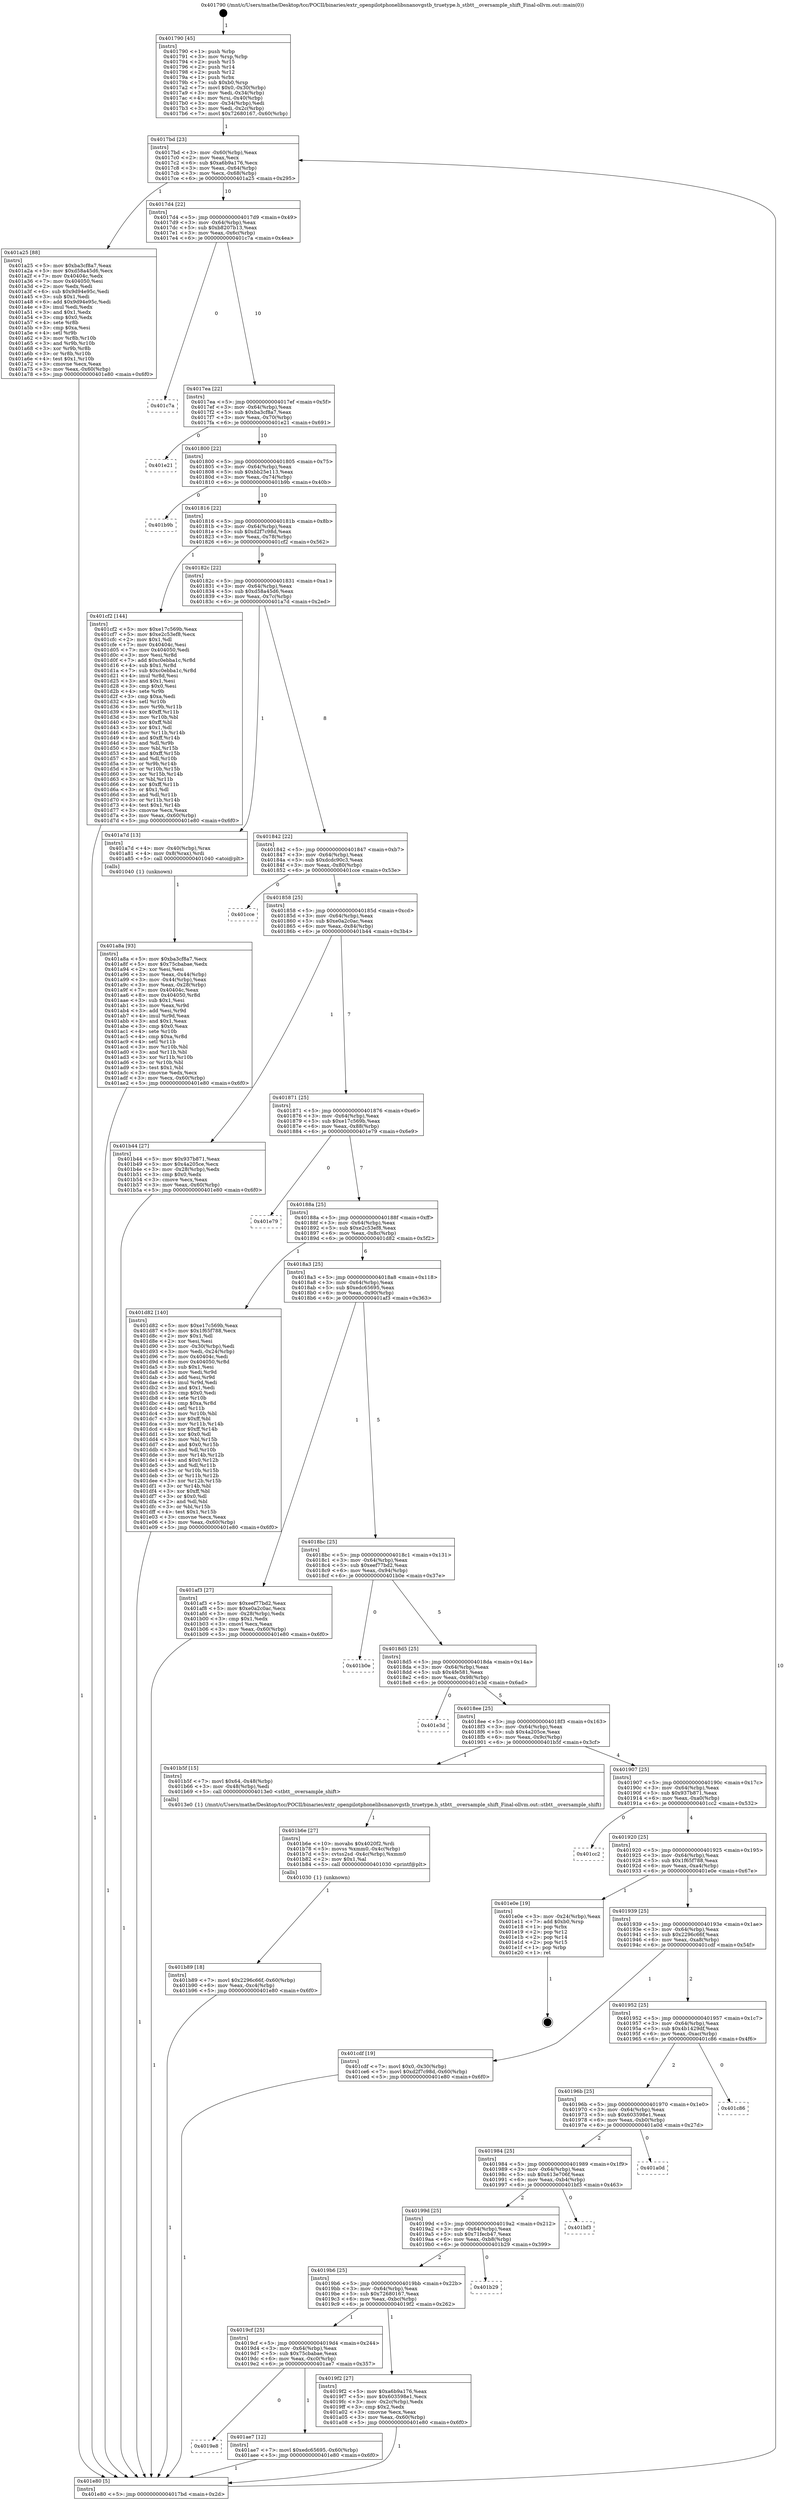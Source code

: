 digraph "0x401790" {
  label = "0x401790 (/mnt/c/Users/mathe/Desktop/tcc/POCII/binaries/extr_openpilotphonelibsnanovgstb_truetype.h_stbtt__oversample_shift_Final-ollvm.out::main(0))"
  labelloc = "t"
  node[shape=record]

  Entry [label="",width=0.3,height=0.3,shape=circle,fillcolor=black,style=filled]
  "0x4017bd" [label="{
     0x4017bd [23]\l
     | [instrs]\l
     &nbsp;&nbsp;0x4017bd \<+3\>: mov -0x60(%rbp),%eax\l
     &nbsp;&nbsp;0x4017c0 \<+2\>: mov %eax,%ecx\l
     &nbsp;&nbsp;0x4017c2 \<+6\>: sub $0xa6b9a176,%ecx\l
     &nbsp;&nbsp;0x4017c8 \<+3\>: mov %eax,-0x64(%rbp)\l
     &nbsp;&nbsp;0x4017cb \<+3\>: mov %ecx,-0x68(%rbp)\l
     &nbsp;&nbsp;0x4017ce \<+6\>: je 0000000000401a25 \<main+0x295\>\l
  }"]
  "0x401a25" [label="{
     0x401a25 [88]\l
     | [instrs]\l
     &nbsp;&nbsp;0x401a25 \<+5\>: mov $0xba3cf8a7,%eax\l
     &nbsp;&nbsp;0x401a2a \<+5\>: mov $0xd58a45d6,%ecx\l
     &nbsp;&nbsp;0x401a2f \<+7\>: mov 0x40404c,%edx\l
     &nbsp;&nbsp;0x401a36 \<+7\>: mov 0x404050,%esi\l
     &nbsp;&nbsp;0x401a3d \<+2\>: mov %edx,%edi\l
     &nbsp;&nbsp;0x401a3f \<+6\>: sub $0x9d94e95c,%edi\l
     &nbsp;&nbsp;0x401a45 \<+3\>: sub $0x1,%edi\l
     &nbsp;&nbsp;0x401a48 \<+6\>: add $0x9d94e95c,%edi\l
     &nbsp;&nbsp;0x401a4e \<+3\>: imul %edi,%edx\l
     &nbsp;&nbsp;0x401a51 \<+3\>: and $0x1,%edx\l
     &nbsp;&nbsp;0x401a54 \<+3\>: cmp $0x0,%edx\l
     &nbsp;&nbsp;0x401a57 \<+4\>: sete %r8b\l
     &nbsp;&nbsp;0x401a5b \<+3\>: cmp $0xa,%esi\l
     &nbsp;&nbsp;0x401a5e \<+4\>: setl %r9b\l
     &nbsp;&nbsp;0x401a62 \<+3\>: mov %r8b,%r10b\l
     &nbsp;&nbsp;0x401a65 \<+3\>: and %r9b,%r10b\l
     &nbsp;&nbsp;0x401a68 \<+3\>: xor %r9b,%r8b\l
     &nbsp;&nbsp;0x401a6b \<+3\>: or %r8b,%r10b\l
     &nbsp;&nbsp;0x401a6e \<+4\>: test $0x1,%r10b\l
     &nbsp;&nbsp;0x401a72 \<+3\>: cmovne %ecx,%eax\l
     &nbsp;&nbsp;0x401a75 \<+3\>: mov %eax,-0x60(%rbp)\l
     &nbsp;&nbsp;0x401a78 \<+5\>: jmp 0000000000401e80 \<main+0x6f0\>\l
  }"]
  "0x4017d4" [label="{
     0x4017d4 [22]\l
     | [instrs]\l
     &nbsp;&nbsp;0x4017d4 \<+5\>: jmp 00000000004017d9 \<main+0x49\>\l
     &nbsp;&nbsp;0x4017d9 \<+3\>: mov -0x64(%rbp),%eax\l
     &nbsp;&nbsp;0x4017dc \<+5\>: sub $0xb8207b13,%eax\l
     &nbsp;&nbsp;0x4017e1 \<+3\>: mov %eax,-0x6c(%rbp)\l
     &nbsp;&nbsp;0x4017e4 \<+6\>: je 0000000000401c7a \<main+0x4ea\>\l
  }"]
  Exit [label="",width=0.3,height=0.3,shape=circle,fillcolor=black,style=filled,peripheries=2]
  "0x401c7a" [label="{
     0x401c7a\l
  }", style=dashed]
  "0x4017ea" [label="{
     0x4017ea [22]\l
     | [instrs]\l
     &nbsp;&nbsp;0x4017ea \<+5\>: jmp 00000000004017ef \<main+0x5f\>\l
     &nbsp;&nbsp;0x4017ef \<+3\>: mov -0x64(%rbp),%eax\l
     &nbsp;&nbsp;0x4017f2 \<+5\>: sub $0xba3cf8a7,%eax\l
     &nbsp;&nbsp;0x4017f7 \<+3\>: mov %eax,-0x70(%rbp)\l
     &nbsp;&nbsp;0x4017fa \<+6\>: je 0000000000401e21 \<main+0x691\>\l
  }"]
  "0x401b89" [label="{
     0x401b89 [18]\l
     | [instrs]\l
     &nbsp;&nbsp;0x401b89 \<+7\>: movl $0x2296c66f,-0x60(%rbp)\l
     &nbsp;&nbsp;0x401b90 \<+6\>: mov %eax,-0xc4(%rbp)\l
     &nbsp;&nbsp;0x401b96 \<+5\>: jmp 0000000000401e80 \<main+0x6f0\>\l
  }"]
  "0x401e21" [label="{
     0x401e21\l
  }", style=dashed]
  "0x401800" [label="{
     0x401800 [22]\l
     | [instrs]\l
     &nbsp;&nbsp;0x401800 \<+5\>: jmp 0000000000401805 \<main+0x75\>\l
     &nbsp;&nbsp;0x401805 \<+3\>: mov -0x64(%rbp),%eax\l
     &nbsp;&nbsp;0x401808 \<+5\>: sub $0xbb25e113,%eax\l
     &nbsp;&nbsp;0x40180d \<+3\>: mov %eax,-0x74(%rbp)\l
     &nbsp;&nbsp;0x401810 \<+6\>: je 0000000000401b9b \<main+0x40b\>\l
  }"]
  "0x401b6e" [label="{
     0x401b6e [27]\l
     | [instrs]\l
     &nbsp;&nbsp;0x401b6e \<+10\>: movabs $0x4020f2,%rdi\l
     &nbsp;&nbsp;0x401b78 \<+5\>: movss %xmm0,-0x4c(%rbp)\l
     &nbsp;&nbsp;0x401b7d \<+5\>: cvtss2sd -0x4c(%rbp),%xmm0\l
     &nbsp;&nbsp;0x401b82 \<+2\>: mov $0x1,%al\l
     &nbsp;&nbsp;0x401b84 \<+5\>: call 0000000000401030 \<printf@plt\>\l
     | [calls]\l
     &nbsp;&nbsp;0x401030 \{1\} (unknown)\l
  }"]
  "0x401b9b" [label="{
     0x401b9b\l
  }", style=dashed]
  "0x401816" [label="{
     0x401816 [22]\l
     | [instrs]\l
     &nbsp;&nbsp;0x401816 \<+5\>: jmp 000000000040181b \<main+0x8b\>\l
     &nbsp;&nbsp;0x40181b \<+3\>: mov -0x64(%rbp),%eax\l
     &nbsp;&nbsp;0x40181e \<+5\>: sub $0xd2f7c98d,%eax\l
     &nbsp;&nbsp;0x401823 \<+3\>: mov %eax,-0x78(%rbp)\l
     &nbsp;&nbsp;0x401826 \<+6\>: je 0000000000401cf2 \<main+0x562\>\l
  }"]
  "0x4019e8" [label="{
     0x4019e8\l
  }", style=dashed]
  "0x401cf2" [label="{
     0x401cf2 [144]\l
     | [instrs]\l
     &nbsp;&nbsp;0x401cf2 \<+5\>: mov $0xe17c569b,%eax\l
     &nbsp;&nbsp;0x401cf7 \<+5\>: mov $0xe2c53ef8,%ecx\l
     &nbsp;&nbsp;0x401cfc \<+2\>: mov $0x1,%dl\l
     &nbsp;&nbsp;0x401cfe \<+7\>: mov 0x40404c,%esi\l
     &nbsp;&nbsp;0x401d05 \<+7\>: mov 0x404050,%edi\l
     &nbsp;&nbsp;0x401d0c \<+3\>: mov %esi,%r8d\l
     &nbsp;&nbsp;0x401d0f \<+7\>: add $0xc0ebba1c,%r8d\l
     &nbsp;&nbsp;0x401d16 \<+4\>: sub $0x1,%r8d\l
     &nbsp;&nbsp;0x401d1a \<+7\>: sub $0xc0ebba1c,%r8d\l
     &nbsp;&nbsp;0x401d21 \<+4\>: imul %r8d,%esi\l
     &nbsp;&nbsp;0x401d25 \<+3\>: and $0x1,%esi\l
     &nbsp;&nbsp;0x401d28 \<+3\>: cmp $0x0,%esi\l
     &nbsp;&nbsp;0x401d2b \<+4\>: sete %r9b\l
     &nbsp;&nbsp;0x401d2f \<+3\>: cmp $0xa,%edi\l
     &nbsp;&nbsp;0x401d32 \<+4\>: setl %r10b\l
     &nbsp;&nbsp;0x401d36 \<+3\>: mov %r9b,%r11b\l
     &nbsp;&nbsp;0x401d39 \<+4\>: xor $0xff,%r11b\l
     &nbsp;&nbsp;0x401d3d \<+3\>: mov %r10b,%bl\l
     &nbsp;&nbsp;0x401d40 \<+3\>: xor $0xff,%bl\l
     &nbsp;&nbsp;0x401d43 \<+3\>: xor $0x1,%dl\l
     &nbsp;&nbsp;0x401d46 \<+3\>: mov %r11b,%r14b\l
     &nbsp;&nbsp;0x401d49 \<+4\>: and $0xff,%r14b\l
     &nbsp;&nbsp;0x401d4d \<+3\>: and %dl,%r9b\l
     &nbsp;&nbsp;0x401d50 \<+3\>: mov %bl,%r15b\l
     &nbsp;&nbsp;0x401d53 \<+4\>: and $0xff,%r15b\l
     &nbsp;&nbsp;0x401d57 \<+3\>: and %dl,%r10b\l
     &nbsp;&nbsp;0x401d5a \<+3\>: or %r9b,%r14b\l
     &nbsp;&nbsp;0x401d5d \<+3\>: or %r10b,%r15b\l
     &nbsp;&nbsp;0x401d60 \<+3\>: xor %r15b,%r14b\l
     &nbsp;&nbsp;0x401d63 \<+3\>: or %bl,%r11b\l
     &nbsp;&nbsp;0x401d66 \<+4\>: xor $0xff,%r11b\l
     &nbsp;&nbsp;0x401d6a \<+3\>: or $0x1,%dl\l
     &nbsp;&nbsp;0x401d6d \<+3\>: and %dl,%r11b\l
     &nbsp;&nbsp;0x401d70 \<+3\>: or %r11b,%r14b\l
     &nbsp;&nbsp;0x401d73 \<+4\>: test $0x1,%r14b\l
     &nbsp;&nbsp;0x401d77 \<+3\>: cmovne %ecx,%eax\l
     &nbsp;&nbsp;0x401d7a \<+3\>: mov %eax,-0x60(%rbp)\l
     &nbsp;&nbsp;0x401d7d \<+5\>: jmp 0000000000401e80 \<main+0x6f0\>\l
  }"]
  "0x40182c" [label="{
     0x40182c [22]\l
     | [instrs]\l
     &nbsp;&nbsp;0x40182c \<+5\>: jmp 0000000000401831 \<main+0xa1\>\l
     &nbsp;&nbsp;0x401831 \<+3\>: mov -0x64(%rbp),%eax\l
     &nbsp;&nbsp;0x401834 \<+5\>: sub $0xd58a45d6,%eax\l
     &nbsp;&nbsp;0x401839 \<+3\>: mov %eax,-0x7c(%rbp)\l
     &nbsp;&nbsp;0x40183c \<+6\>: je 0000000000401a7d \<main+0x2ed\>\l
  }"]
  "0x401ae7" [label="{
     0x401ae7 [12]\l
     | [instrs]\l
     &nbsp;&nbsp;0x401ae7 \<+7\>: movl $0xedc65695,-0x60(%rbp)\l
     &nbsp;&nbsp;0x401aee \<+5\>: jmp 0000000000401e80 \<main+0x6f0\>\l
  }"]
  "0x401a7d" [label="{
     0x401a7d [13]\l
     | [instrs]\l
     &nbsp;&nbsp;0x401a7d \<+4\>: mov -0x40(%rbp),%rax\l
     &nbsp;&nbsp;0x401a81 \<+4\>: mov 0x8(%rax),%rdi\l
     &nbsp;&nbsp;0x401a85 \<+5\>: call 0000000000401040 \<atoi@plt\>\l
     | [calls]\l
     &nbsp;&nbsp;0x401040 \{1\} (unknown)\l
  }"]
  "0x401842" [label="{
     0x401842 [22]\l
     | [instrs]\l
     &nbsp;&nbsp;0x401842 \<+5\>: jmp 0000000000401847 \<main+0xb7\>\l
     &nbsp;&nbsp;0x401847 \<+3\>: mov -0x64(%rbp),%eax\l
     &nbsp;&nbsp;0x40184a \<+5\>: sub $0xdcdc90c3,%eax\l
     &nbsp;&nbsp;0x40184f \<+3\>: mov %eax,-0x80(%rbp)\l
     &nbsp;&nbsp;0x401852 \<+6\>: je 0000000000401cce \<main+0x53e\>\l
  }"]
  "0x401a8a" [label="{
     0x401a8a [93]\l
     | [instrs]\l
     &nbsp;&nbsp;0x401a8a \<+5\>: mov $0xba3cf8a7,%ecx\l
     &nbsp;&nbsp;0x401a8f \<+5\>: mov $0x75cbabae,%edx\l
     &nbsp;&nbsp;0x401a94 \<+2\>: xor %esi,%esi\l
     &nbsp;&nbsp;0x401a96 \<+3\>: mov %eax,-0x44(%rbp)\l
     &nbsp;&nbsp;0x401a99 \<+3\>: mov -0x44(%rbp),%eax\l
     &nbsp;&nbsp;0x401a9c \<+3\>: mov %eax,-0x28(%rbp)\l
     &nbsp;&nbsp;0x401a9f \<+7\>: mov 0x40404c,%eax\l
     &nbsp;&nbsp;0x401aa6 \<+8\>: mov 0x404050,%r8d\l
     &nbsp;&nbsp;0x401aae \<+3\>: sub $0x1,%esi\l
     &nbsp;&nbsp;0x401ab1 \<+3\>: mov %eax,%r9d\l
     &nbsp;&nbsp;0x401ab4 \<+3\>: add %esi,%r9d\l
     &nbsp;&nbsp;0x401ab7 \<+4\>: imul %r9d,%eax\l
     &nbsp;&nbsp;0x401abb \<+3\>: and $0x1,%eax\l
     &nbsp;&nbsp;0x401abe \<+3\>: cmp $0x0,%eax\l
     &nbsp;&nbsp;0x401ac1 \<+4\>: sete %r10b\l
     &nbsp;&nbsp;0x401ac5 \<+4\>: cmp $0xa,%r8d\l
     &nbsp;&nbsp;0x401ac9 \<+4\>: setl %r11b\l
     &nbsp;&nbsp;0x401acd \<+3\>: mov %r10b,%bl\l
     &nbsp;&nbsp;0x401ad0 \<+3\>: and %r11b,%bl\l
     &nbsp;&nbsp;0x401ad3 \<+3\>: xor %r11b,%r10b\l
     &nbsp;&nbsp;0x401ad6 \<+3\>: or %r10b,%bl\l
     &nbsp;&nbsp;0x401ad9 \<+3\>: test $0x1,%bl\l
     &nbsp;&nbsp;0x401adc \<+3\>: cmovne %edx,%ecx\l
     &nbsp;&nbsp;0x401adf \<+3\>: mov %ecx,-0x60(%rbp)\l
     &nbsp;&nbsp;0x401ae2 \<+5\>: jmp 0000000000401e80 \<main+0x6f0\>\l
  }"]
  "0x401cce" [label="{
     0x401cce\l
  }", style=dashed]
  "0x401858" [label="{
     0x401858 [25]\l
     | [instrs]\l
     &nbsp;&nbsp;0x401858 \<+5\>: jmp 000000000040185d \<main+0xcd\>\l
     &nbsp;&nbsp;0x40185d \<+3\>: mov -0x64(%rbp),%eax\l
     &nbsp;&nbsp;0x401860 \<+5\>: sub $0xe0a2c0ac,%eax\l
     &nbsp;&nbsp;0x401865 \<+6\>: mov %eax,-0x84(%rbp)\l
     &nbsp;&nbsp;0x40186b \<+6\>: je 0000000000401b44 \<main+0x3b4\>\l
  }"]
  "0x401790" [label="{
     0x401790 [45]\l
     | [instrs]\l
     &nbsp;&nbsp;0x401790 \<+1\>: push %rbp\l
     &nbsp;&nbsp;0x401791 \<+3\>: mov %rsp,%rbp\l
     &nbsp;&nbsp;0x401794 \<+2\>: push %r15\l
     &nbsp;&nbsp;0x401796 \<+2\>: push %r14\l
     &nbsp;&nbsp;0x401798 \<+2\>: push %r12\l
     &nbsp;&nbsp;0x40179a \<+1\>: push %rbx\l
     &nbsp;&nbsp;0x40179b \<+7\>: sub $0xb0,%rsp\l
     &nbsp;&nbsp;0x4017a2 \<+7\>: movl $0x0,-0x30(%rbp)\l
     &nbsp;&nbsp;0x4017a9 \<+3\>: mov %edi,-0x34(%rbp)\l
     &nbsp;&nbsp;0x4017ac \<+4\>: mov %rsi,-0x40(%rbp)\l
     &nbsp;&nbsp;0x4017b0 \<+3\>: mov -0x34(%rbp),%edi\l
     &nbsp;&nbsp;0x4017b3 \<+3\>: mov %edi,-0x2c(%rbp)\l
     &nbsp;&nbsp;0x4017b6 \<+7\>: movl $0x72680167,-0x60(%rbp)\l
  }"]
  "0x401b44" [label="{
     0x401b44 [27]\l
     | [instrs]\l
     &nbsp;&nbsp;0x401b44 \<+5\>: mov $0x937b871,%eax\l
     &nbsp;&nbsp;0x401b49 \<+5\>: mov $0x4a205ce,%ecx\l
     &nbsp;&nbsp;0x401b4e \<+3\>: mov -0x28(%rbp),%edx\l
     &nbsp;&nbsp;0x401b51 \<+3\>: cmp $0x0,%edx\l
     &nbsp;&nbsp;0x401b54 \<+3\>: cmove %ecx,%eax\l
     &nbsp;&nbsp;0x401b57 \<+3\>: mov %eax,-0x60(%rbp)\l
     &nbsp;&nbsp;0x401b5a \<+5\>: jmp 0000000000401e80 \<main+0x6f0\>\l
  }"]
  "0x401871" [label="{
     0x401871 [25]\l
     | [instrs]\l
     &nbsp;&nbsp;0x401871 \<+5\>: jmp 0000000000401876 \<main+0xe6\>\l
     &nbsp;&nbsp;0x401876 \<+3\>: mov -0x64(%rbp),%eax\l
     &nbsp;&nbsp;0x401879 \<+5\>: sub $0xe17c569b,%eax\l
     &nbsp;&nbsp;0x40187e \<+6\>: mov %eax,-0x88(%rbp)\l
     &nbsp;&nbsp;0x401884 \<+6\>: je 0000000000401e79 \<main+0x6e9\>\l
  }"]
  "0x401e80" [label="{
     0x401e80 [5]\l
     | [instrs]\l
     &nbsp;&nbsp;0x401e80 \<+5\>: jmp 00000000004017bd \<main+0x2d\>\l
  }"]
  "0x401e79" [label="{
     0x401e79\l
  }", style=dashed]
  "0x40188a" [label="{
     0x40188a [25]\l
     | [instrs]\l
     &nbsp;&nbsp;0x40188a \<+5\>: jmp 000000000040188f \<main+0xff\>\l
     &nbsp;&nbsp;0x40188f \<+3\>: mov -0x64(%rbp),%eax\l
     &nbsp;&nbsp;0x401892 \<+5\>: sub $0xe2c53ef8,%eax\l
     &nbsp;&nbsp;0x401897 \<+6\>: mov %eax,-0x8c(%rbp)\l
     &nbsp;&nbsp;0x40189d \<+6\>: je 0000000000401d82 \<main+0x5f2\>\l
  }"]
  "0x4019cf" [label="{
     0x4019cf [25]\l
     | [instrs]\l
     &nbsp;&nbsp;0x4019cf \<+5\>: jmp 00000000004019d4 \<main+0x244\>\l
     &nbsp;&nbsp;0x4019d4 \<+3\>: mov -0x64(%rbp),%eax\l
     &nbsp;&nbsp;0x4019d7 \<+5\>: sub $0x75cbabae,%eax\l
     &nbsp;&nbsp;0x4019dc \<+6\>: mov %eax,-0xc0(%rbp)\l
     &nbsp;&nbsp;0x4019e2 \<+6\>: je 0000000000401ae7 \<main+0x357\>\l
  }"]
  "0x401d82" [label="{
     0x401d82 [140]\l
     | [instrs]\l
     &nbsp;&nbsp;0x401d82 \<+5\>: mov $0xe17c569b,%eax\l
     &nbsp;&nbsp;0x401d87 \<+5\>: mov $0x1f65f788,%ecx\l
     &nbsp;&nbsp;0x401d8c \<+2\>: mov $0x1,%dl\l
     &nbsp;&nbsp;0x401d8e \<+2\>: xor %esi,%esi\l
     &nbsp;&nbsp;0x401d90 \<+3\>: mov -0x30(%rbp),%edi\l
     &nbsp;&nbsp;0x401d93 \<+3\>: mov %edi,-0x24(%rbp)\l
     &nbsp;&nbsp;0x401d96 \<+7\>: mov 0x40404c,%edi\l
     &nbsp;&nbsp;0x401d9d \<+8\>: mov 0x404050,%r8d\l
     &nbsp;&nbsp;0x401da5 \<+3\>: sub $0x1,%esi\l
     &nbsp;&nbsp;0x401da8 \<+3\>: mov %edi,%r9d\l
     &nbsp;&nbsp;0x401dab \<+3\>: add %esi,%r9d\l
     &nbsp;&nbsp;0x401dae \<+4\>: imul %r9d,%edi\l
     &nbsp;&nbsp;0x401db2 \<+3\>: and $0x1,%edi\l
     &nbsp;&nbsp;0x401db5 \<+3\>: cmp $0x0,%edi\l
     &nbsp;&nbsp;0x401db8 \<+4\>: sete %r10b\l
     &nbsp;&nbsp;0x401dbc \<+4\>: cmp $0xa,%r8d\l
     &nbsp;&nbsp;0x401dc0 \<+4\>: setl %r11b\l
     &nbsp;&nbsp;0x401dc4 \<+3\>: mov %r10b,%bl\l
     &nbsp;&nbsp;0x401dc7 \<+3\>: xor $0xff,%bl\l
     &nbsp;&nbsp;0x401dca \<+3\>: mov %r11b,%r14b\l
     &nbsp;&nbsp;0x401dcd \<+4\>: xor $0xff,%r14b\l
     &nbsp;&nbsp;0x401dd1 \<+3\>: xor $0x0,%dl\l
     &nbsp;&nbsp;0x401dd4 \<+3\>: mov %bl,%r15b\l
     &nbsp;&nbsp;0x401dd7 \<+4\>: and $0x0,%r15b\l
     &nbsp;&nbsp;0x401ddb \<+3\>: and %dl,%r10b\l
     &nbsp;&nbsp;0x401dde \<+3\>: mov %r14b,%r12b\l
     &nbsp;&nbsp;0x401de1 \<+4\>: and $0x0,%r12b\l
     &nbsp;&nbsp;0x401de5 \<+3\>: and %dl,%r11b\l
     &nbsp;&nbsp;0x401de8 \<+3\>: or %r10b,%r15b\l
     &nbsp;&nbsp;0x401deb \<+3\>: or %r11b,%r12b\l
     &nbsp;&nbsp;0x401dee \<+3\>: xor %r12b,%r15b\l
     &nbsp;&nbsp;0x401df1 \<+3\>: or %r14b,%bl\l
     &nbsp;&nbsp;0x401df4 \<+3\>: xor $0xff,%bl\l
     &nbsp;&nbsp;0x401df7 \<+3\>: or $0x0,%dl\l
     &nbsp;&nbsp;0x401dfa \<+2\>: and %dl,%bl\l
     &nbsp;&nbsp;0x401dfc \<+3\>: or %bl,%r15b\l
     &nbsp;&nbsp;0x401dff \<+4\>: test $0x1,%r15b\l
     &nbsp;&nbsp;0x401e03 \<+3\>: cmovne %ecx,%eax\l
     &nbsp;&nbsp;0x401e06 \<+3\>: mov %eax,-0x60(%rbp)\l
     &nbsp;&nbsp;0x401e09 \<+5\>: jmp 0000000000401e80 \<main+0x6f0\>\l
  }"]
  "0x4018a3" [label="{
     0x4018a3 [25]\l
     | [instrs]\l
     &nbsp;&nbsp;0x4018a3 \<+5\>: jmp 00000000004018a8 \<main+0x118\>\l
     &nbsp;&nbsp;0x4018a8 \<+3\>: mov -0x64(%rbp),%eax\l
     &nbsp;&nbsp;0x4018ab \<+5\>: sub $0xedc65695,%eax\l
     &nbsp;&nbsp;0x4018b0 \<+6\>: mov %eax,-0x90(%rbp)\l
     &nbsp;&nbsp;0x4018b6 \<+6\>: je 0000000000401af3 \<main+0x363\>\l
  }"]
  "0x4019f2" [label="{
     0x4019f2 [27]\l
     | [instrs]\l
     &nbsp;&nbsp;0x4019f2 \<+5\>: mov $0xa6b9a176,%eax\l
     &nbsp;&nbsp;0x4019f7 \<+5\>: mov $0x603598e1,%ecx\l
     &nbsp;&nbsp;0x4019fc \<+3\>: mov -0x2c(%rbp),%edx\l
     &nbsp;&nbsp;0x4019ff \<+3\>: cmp $0x2,%edx\l
     &nbsp;&nbsp;0x401a02 \<+3\>: cmovne %ecx,%eax\l
     &nbsp;&nbsp;0x401a05 \<+3\>: mov %eax,-0x60(%rbp)\l
     &nbsp;&nbsp;0x401a08 \<+5\>: jmp 0000000000401e80 \<main+0x6f0\>\l
  }"]
  "0x401af3" [label="{
     0x401af3 [27]\l
     | [instrs]\l
     &nbsp;&nbsp;0x401af3 \<+5\>: mov $0xeef77bd2,%eax\l
     &nbsp;&nbsp;0x401af8 \<+5\>: mov $0xe0a2c0ac,%ecx\l
     &nbsp;&nbsp;0x401afd \<+3\>: mov -0x28(%rbp),%edx\l
     &nbsp;&nbsp;0x401b00 \<+3\>: cmp $0x1,%edx\l
     &nbsp;&nbsp;0x401b03 \<+3\>: cmovl %ecx,%eax\l
     &nbsp;&nbsp;0x401b06 \<+3\>: mov %eax,-0x60(%rbp)\l
     &nbsp;&nbsp;0x401b09 \<+5\>: jmp 0000000000401e80 \<main+0x6f0\>\l
  }"]
  "0x4018bc" [label="{
     0x4018bc [25]\l
     | [instrs]\l
     &nbsp;&nbsp;0x4018bc \<+5\>: jmp 00000000004018c1 \<main+0x131\>\l
     &nbsp;&nbsp;0x4018c1 \<+3\>: mov -0x64(%rbp),%eax\l
     &nbsp;&nbsp;0x4018c4 \<+5\>: sub $0xeef77bd2,%eax\l
     &nbsp;&nbsp;0x4018c9 \<+6\>: mov %eax,-0x94(%rbp)\l
     &nbsp;&nbsp;0x4018cf \<+6\>: je 0000000000401b0e \<main+0x37e\>\l
  }"]
  "0x4019b6" [label="{
     0x4019b6 [25]\l
     | [instrs]\l
     &nbsp;&nbsp;0x4019b6 \<+5\>: jmp 00000000004019bb \<main+0x22b\>\l
     &nbsp;&nbsp;0x4019bb \<+3\>: mov -0x64(%rbp),%eax\l
     &nbsp;&nbsp;0x4019be \<+5\>: sub $0x72680167,%eax\l
     &nbsp;&nbsp;0x4019c3 \<+6\>: mov %eax,-0xbc(%rbp)\l
     &nbsp;&nbsp;0x4019c9 \<+6\>: je 00000000004019f2 \<main+0x262\>\l
  }"]
  "0x401b0e" [label="{
     0x401b0e\l
  }", style=dashed]
  "0x4018d5" [label="{
     0x4018d5 [25]\l
     | [instrs]\l
     &nbsp;&nbsp;0x4018d5 \<+5\>: jmp 00000000004018da \<main+0x14a\>\l
     &nbsp;&nbsp;0x4018da \<+3\>: mov -0x64(%rbp),%eax\l
     &nbsp;&nbsp;0x4018dd \<+5\>: sub $0x4fe581,%eax\l
     &nbsp;&nbsp;0x4018e2 \<+6\>: mov %eax,-0x98(%rbp)\l
     &nbsp;&nbsp;0x4018e8 \<+6\>: je 0000000000401e3d \<main+0x6ad\>\l
  }"]
  "0x401b29" [label="{
     0x401b29\l
  }", style=dashed]
  "0x401e3d" [label="{
     0x401e3d\l
  }", style=dashed]
  "0x4018ee" [label="{
     0x4018ee [25]\l
     | [instrs]\l
     &nbsp;&nbsp;0x4018ee \<+5\>: jmp 00000000004018f3 \<main+0x163\>\l
     &nbsp;&nbsp;0x4018f3 \<+3\>: mov -0x64(%rbp),%eax\l
     &nbsp;&nbsp;0x4018f6 \<+5\>: sub $0x4a205ce,%eax\l
     &nbsp;&nbsp;0x4018fb \<+6\>: mov %eax,-0x9c(%rbp)\l
     &nbsp;&nbsp;0x401901 \<+6\>: je 0000000000401b5f \<main+0x3cf\>\l
  }"]
  "0x40199d" [label="{
     0x40199d [25]\l
     | [instrs]\l
     &nbsp;&nbsp;0x40199d \<+5\>: jmp 00000000004019a2 \<main+0x212\>\l
     &nbsp;&nbsp;0x4019a2 \<+3\>: mov -0x64(%rbp),%eax\l
     &nbsp;&nbsp;0x4019a5 \<+5\>: sub $0x71fecb47,%eax\l
     &nbsp;&nbsp;0x4019aa \<+6\>: mov %eax,-0xb8(%rbp)\l
     &nbsp;&nbsp;0x4019b0 \<+6\>: je 0000000000401b29 \<main+0x399\>\l
  }"]
  "0x401b5f" [label="{
     0x401b5f [15]\l
     | [instrs]\l
     &nbsp;&nbsp;0x401b5f \<+7\>: movl $0x64,-0x48(%rbp)\l
     &nbsp;&nbsp;0x401b66 \<+3\>: mov -0x48(%rbp),%edi\l
     &nbsp;&nbsp;0x401b69 \<+5\>: call 00000000004013e0 \<stbtt__oversample_shift\>\l
     | [calls]\l
     &nbsp;&nbsp;0x4013e0 \{1\} (/mnt/c/Users/mathe/Desktop/tcc/POCII/binaries/extr_openpilotphonelibsnanovgstb_truetype.h_stbtt__oversample_shift_Final-ollvm.out::stbtt__oversample_shift)\l
  }"]
  "0x401907" [label="{
     0x401907 [25]\l
     | [instrs]\l
     &nbsp;&nbsp;0x401907 \<+5\>: jmp 000000000040190c \<main+0x17c\>\l
     &nbsp;&nbsp;0x40190c \<+3\>: mov -0x64(%rbp),%eax\l
     &nbsp;&nbsp;0x40190f \<+5\>: sub $0x937b871,%eax\l
     &nbsp;&nbsp;0x401914 \<+6\>: mov %eax,-0xa0(%rbp)\l
     &nbsp;&nbsp;0x40191a \<+6\>: je 0000000000401cc2 \<main+0x532\>\l
  }"]
  "0x401bf3" [label="{
     0x401bf3\l
  }", style=dashed]
  "0x401cc2" [label="{
     0x401cc2\l
  }", style=dashed]
  "0x401920" [label="{
     0x401920 [25]\l
     | [instrs]\l
     &nbsp;&nbsp;0x401920 \<+5\>: jmp 0000000000401925 \<main+0x195\>\l
     &nbsp;&nbsp;0x401925 \<+3\>: mov -0x64(%rbp),%eax\l
     &nbsp;&nbsp;0x401928 \<+5\>: sub $0x1f65f788,%eax\l
     &nbsp;&nbsp;0x40192d \<+6\>: mov %eax,-0xa4(%rbp)\l
     &nbsp;&nbsp;0x401933 \<+6\>: je 0000000000401e0e \<main+0x67e\>\l
  }"]
  "0x401984" [label="{
     0x401984 [25]\l
     | [instrs]\l
     &nbsp;&nbsp;0x401984 \<+5\>: jmp 0000000000401989 \<main+0x1f9\>\l
     &nbsp;&nbsp;0x401989 \<+3\>: mov -0x64(%rbp),%eax\l
     &nbsp;&nbsp;0x40198c \<+5\>: sub $0x613e706f,%eax\l
     &nbsp;&nbsp;0x401991 \<+6\>: mov %eax,-0xb4(%rbp)\l
     &nbsp;&nbsp;0x401997 \<+6\>: je 0000000000401bf3 \<main+0x463\>\l
  }"]
  "0x401e0e" [label="{
     0x401e0e [19]\l
     | [instrs]\l
     &nbsp;&nbsp;0x401e0e \<+3\>: mov -0x24(%rbp),%eax\l
     &nbsp;&nbsp;0x401e11 \<+7\>: add $0xb0,%rsp\l
     &nbsp;&nbsp;0x401e18 \<+1\>: pop %rbx\l
     &nbsp;&nbsp;0x401e19 \<+2\>: pop %r12\l
     &nbsp;&nbsp;0x401e1b \<+2\>: pop %r14\l
     &nbsp;&nbsp;0x401e1d \<+2\>: pop %r15\l
     &nbsp;&nbsp;0x401e1f \<+1\>: pop %rbp\l
     &nbsp;&nbsp;0x401e20 \<+1\>: ret\l
  }"]
  "0x401939" [label="{
     0x401939 [25]\l
     | [instrs]\l
     &nbsp;&nbsp;0x401939 \<+5\>: jmp 000000000040193e \<main+0x1ae\>\l
     &nbsp;&nbsp;0x40193e \<+3\>: mov -0x64(%rbp),%eax\l
     &nbsp;&nbsp;0x401941 \<+5\>: sub $0x2296c66f,%eax\l
     &nbsp;&nbsp;0x401946 \<+6\>: mov %eax,-0xa8(%rbp)\l
     &nbsp;&nbsp;0x40194c \<+6\>: je 0000000000401cdf \<main+0x54f\>\l
  }"]
  "0x401a0d" [label="{
     0x401a0d\l
  }", style=dashed]
  "0x401cdf" [label="{
     0x401cdf [19]\l
     | [instrs]\l
     &nbsp;&nbsp;0x401cdf \<+7\>: movl $0x0,-0x30(%rbp)\l
     &nbsp;&nbsp;0x401ce6 \<+7\>: movl $0xd2f7c98d,-0x60(%rbp)\l
     &nbsp;&nbsp;0x401ced \<+5\>: jmp 0000000000401e80 \<main+0x6f0\>\l
  }"]
  "0x401952" [label="{
     0x401952 [25]\l
     | [instrs]\l
     &nbsp;&nbsp;0x401952 \<+5\>: jmp 0000000000401957 \<main+0x1c7\>\l
     &nbsp;&nbsp;0x401957 \<+3\>: mov -0x64(%rbp),%eax\l
     &nbsp;&nbsp;0x40195a \<+5\>: sub $0x4b1429df,%eax\l
     &nbsp;&nbsp;0x40195f \<+6\>: mov %eax,-0xac(%rbp)\l
     &nbsp;&nbsp;0x401965 \<+6\>: je 0000000000401c86 \<main+0x4f6\>\l
  }"]
  "0x40196b" [label="{
     0x40196b [25]\l
     | [instrs]\l
     &nbsp;&nbsp;0x40196b \<+5\>: jmp 0000000000401970 \<main+0x1e0\>\l
     &nbsp;&nbsp;0x401970 \<+3\>: mov -0x64(%rbp),%eax\l
     &nbsp;&nbsp;0x401973 \<+5\>: sub $0x603598e1,%eax\l
     &nbsp;&nbsp;0x401978 \<+6\>: mov %eax,-0xb0(%rbp)\l
     &nbsp;&nbsp;0x40197e \<+6\>: je 0000000000401a0d \<main+0x27d\>\l
  }"]
  "0x401c86" [label="{
     0x401c86\l
  }", style=dashed]
  Entry -> "0x401790" [label=" 1"]
  "0x4017bd" -> "0x401a25" [label=" 1"]
  "0x4017bd" -> "0x4017d4" [label=" 10"]
  "0x401e0e" -> Exit [label=" 1"]
  "0x4017d4" -> "0x401c7a" [label=" 0"]
  "0x4017d4" -> "0x4017ea" [label=" 10"]
  "0x401d82" -> "0x401e80" [label=" 1"]
  "0x4017ea" -> "0x401e21" [label=" 0"]
  "0x4017ea" -> "0x401800" [label=" 10"]
  "0x401cf2" -> "0x401e80" [label=" 1"]
  "0x401800" -> "0x401b9b" [label=" 0"]
  "0x401800" -> "0x401816" [label=" 10"]
  "0x401cdf" -> "0x401e80" [label=" 1"]
  "0x401816" -> "0x401cf2" [label=" 1"]
  "0x401816" -> "0x40182c" [label=" 9"]
  "0x401b89" -> "0x401e80" [label=" 1"]
  "0x40182c" -> "0x401a7d" [label=" 1"]
  "0x40182c" -> "0x401842" [label=" 8"]
  "0x401b6e" -> "0x401b89" [label=" 1"]
  "0x401842" -> "0x401cce" [label=" 0"]
  "0x401842" -> "0x401858" [label=" 8"]
  "0x401b44" -> "0x401e80" [label=" 1"]
  "0x401858" -> "0x401b44" [label=" 1"]
  "0x401858" -> "0x401871" [label=" 7"]
  "0x401af3" -> "0x401e80" [label=" 1"]
  "0x401871" -> "0x401e79" [label=" 0"]
  "0x401871" -> "0x40188a" [label=" 7"]
  "0x401ae7" -> "0x401e80" [label=" 1"]
  "0x40188a" -> "0x401d82" [label=" 1"]
  "0x40188a" -> "0x4018a3" [label=" 6"]
  "0x4019cf" -> "0x4019e8" [label=" 0"]
  "0x4018a3" -> "0x401af3" [label=" 1"]
  "0x4018a3" -> "0x4018bc" [label=" 5"]
  "0x4019cf" -> "0x401ae7" [label=" 1"]
  "0x4018bc" -> "0x401b0e" [label=" 0"]
  "0x4018bc" -> "0x4018d5" [label=" 5"]
  "0x401a8a" -> "0x401e80" [label=" 1"]
  "0x4018d5" -> "0x401e3d" [label=" 0"]
  "0x4018d5" -> "0x4018ee" [label=" 5"]
  "0x401a7d" -> "0x401a8a" [label=" 1"]
  "0x4018ee" -> "0x401b5f" [label=" 1"]
  "0x4018ee" -> "0x401907" [label=" 4"]
  "0x401e80" -> "0x4017bd" [label=" 10"]
  "0x401907" -> "0x401cc2" [label=" 0"]
  "0x401907" -> "0x401920" [label=" 4"]
  "0x401790" -> "0x4017bd" [label=" 1"]
  "0x401920" -> "0x401e0e" [label=" 1"]
  "0x401920" -> "0x401939" [label=" 3"]
  "0x4019b6" -> "0x4019cf" [label=" 1"]
  "0x401939" -> "0x401cdf" [label=" 1"]
  "0x401939" -> "0x401952" [label=" 2"]
  "0x4019b6" -> "0x4019f2" [label=" 1"]
  "0x401952" -> "0x401c86" [label=" 0"]
  "0x401952" -> "0x40196b" [label=" 2"]
  "0x401b5f" -> "0x401b6e" [label=" 1"]
  "0x40196b" -> "0x401a0d" [label=" 0"]
  "0x40196b" -> "0x401984" [label=" 2"]
  "0x4019f2" -> "0x401e80" [label=" 1"]
  "0x401984" -> "0x401bf3" [label=" 0"]
  "0x401984" -> "0x40199d" [label=" 2"]
  "0x401a25" -> "0x401e80" [label=" 1"]
  "0x40199d" -> "0x401b29" [label=" 0"]
  "0x40199d" -> "0x4019b6" [label=" 2"]
}
